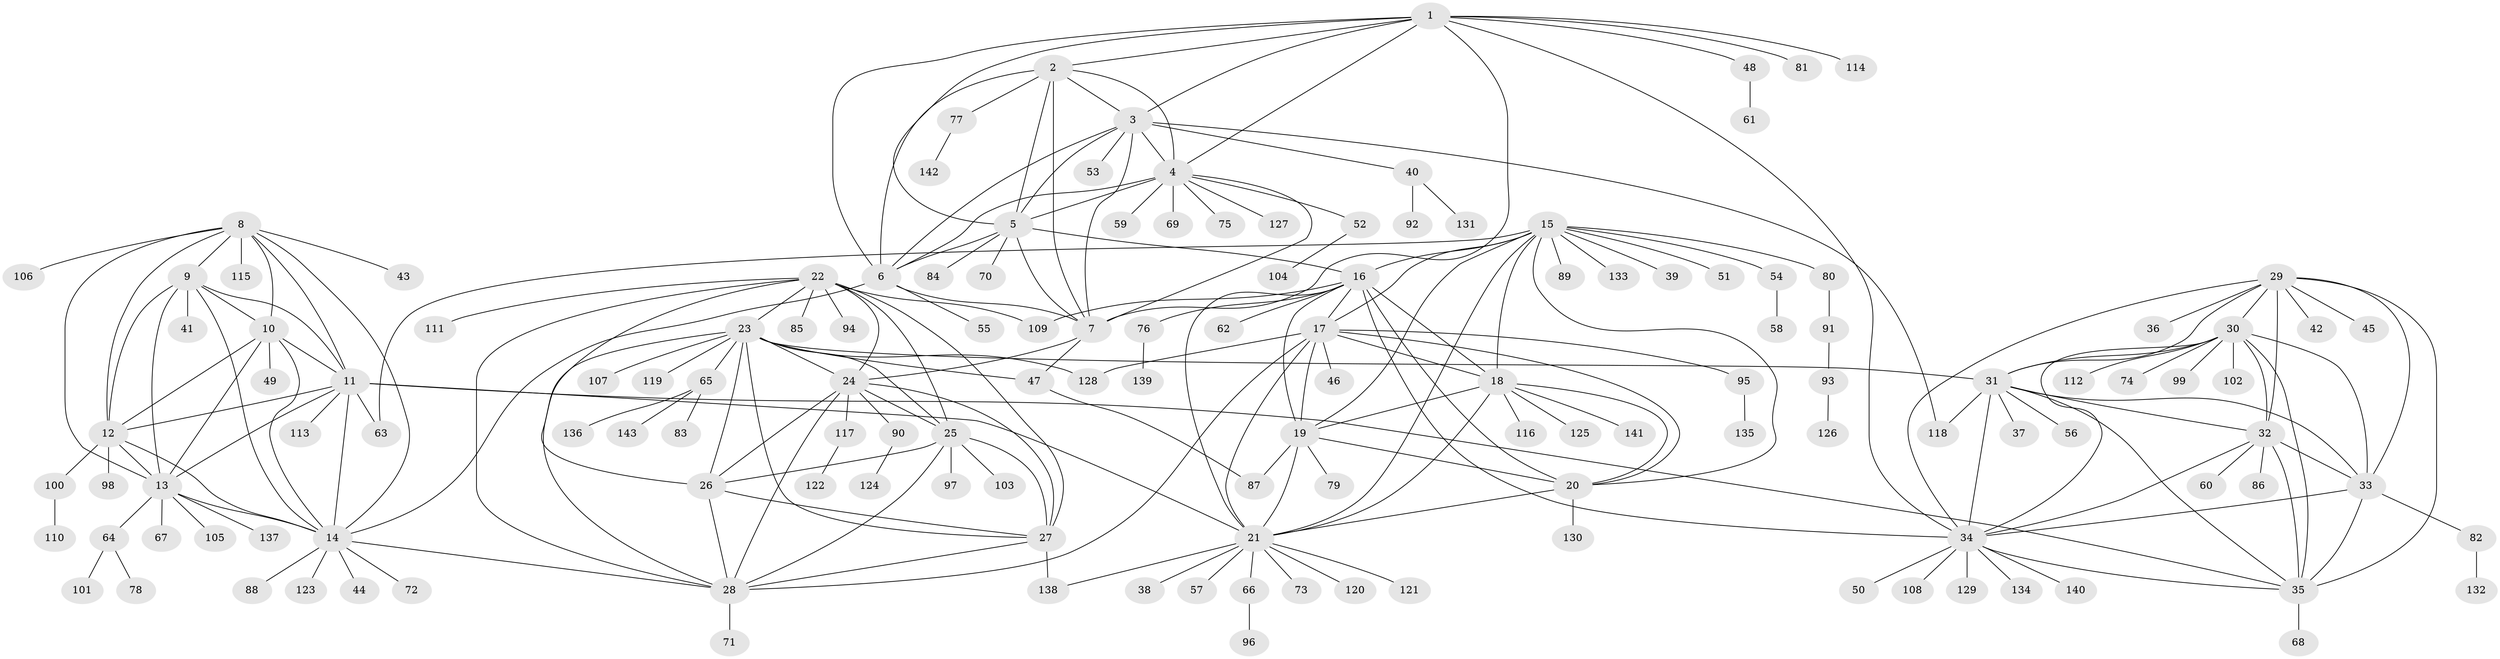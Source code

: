 // Generated by graph-tools (version 1.1) at 2025/02/03/09/25 03:02:36]
// undirected, 143 vertices, 230 edges
graph export_dot {
graph [start="1"]
  node [color=gray90,style=filled];
  1;
  2;
  3;
  4;
  5;
  6;
  7;
  8;
  9;
  10;
  11;
  12;
  13;
  14;
  15;
  16;
  17;
  18;
  19;
  20;
  21;
  22;
  23;
  24;
  25;
  26;
  27;
  28;
  29;
  30;
  31;
  32;
  33;
  34;
  35;
  36;
  37;
  38;
  39;
  40;
  41;
  42;
  43;
  44;
  45;
  46;
  47;
  48;
  49;
  50;
  51;
  52;
  53;
  54;
  55;
  56;
  57;
  58;
  59;
  60;
  61;
  62;
  63;
  64;
  65;
  66;
  67;
  68;
  69;
  70;
  71;
  72;
  73;
  74;
  75;
  76;
  77;
  78;
  79;
  80;
  81;
  82;
  83;
  84;
  85;
  86;
  87;
  88;
  89;
  90;
  91;
  92;
  93;
  94;
  95;
  96;
  97;
  98;
  99;
  100;
  101;
  102;
  103;
  104;
  105;
  106;
  107;
  108;
  109;
  110;
  111;
  112;
  113;
  114;
  115;
  116;
  117;
  118;
  119;
  120;
  121;
  122;
  123;
  124;
  125;
  126;
  127;
  128;
  129;
  130;
  131;
  132;
  133;
  134;
  135;
  136;
  137;
  138;
  139;
  140;
  141;
  142;
  143;
  1 -- 2;
  1 -- 3;
  1 -- 4;
  1 -- 5;
  1 -- 6;
  1 -- 7;
  1 -- 34;
  1 -- 48;
  1 -- 81;
  1 -- 114;
  2 -- 3;
  2 -- 4;
  2 -- 5;
  2 -- 6;
  2 -- 7;
  2 -- 77;
  3 -- 4;
  3 -- 5;
  3 -- 6;
  3 -- 7;
  3 -- 40;
  3 -- 53;
  3 -- 118;
  4 -- 5;
  4 -- 6;
  4 -- 7;
  4 -- 52;
  4 -- 59;
  4 -- 69;
  4 -- 75;
  4 -- 127;
  5 -- 6;
  5 -- 7;
  5 -- 16;
  5 -- 70;
  5 -- 84;
  6 -- 7;
  6 -- 14;
  6 -- 55;
  7 -- 24;
  7 -- 47;
  8 -- 9;
  8 -- 10;
  8 -- 11;
  8 -- 12;
  8 -- 13;
  8 -- 14;
  8 -- 43;
  8 -- 106;
  8 -- 115;
  9 -- 10;
  9 -- 11;
  9 -- 12;
  9 -- 13;
  9 -- 14;
  9 -- 41;
  10 -- 11;
  10 -- 12;
  10 -- 13;
  10 -- 14;
  10 -- 49;
  11 -- 12;
  11 -- 13;
  11 -- 14;
  11 -- 21;
  11 -- 35;
  11 -- 63;
  11 -- 113;
  12 -- 13;
  12 -- 14;
  12 -- 98;
  12 -- 100;
  13 -- 14;
  13 -- 64;
  13 -- 67;
  13 -- 105;
  13 -- 137;
  14 -- 28;
  14 -- 44;
  14 -- 72;
  14 -- 88;
  14 -- 123;
  15 -- 16;
  15 -- 17;
  15 -- 18;
  15 -- 19;
  15 -- 20;
  15 -- 21;
  15 -- 39;
  15 -- 51;
  15 -- 54;
  15 -- 63;
  15 -- 80;
  15 -- 89;
  15 -- 133;
  16 -- 17;
  16 -- 18;
  16 -- 19;
  16 -- 20;
  16 -- 21;
  16 -- 34;
  16 -- 62;
  16 -- 76;
  16 -- 109;
  17 -- 18;
  17 -- 19;
  17 -- 20;
  17 -- 21;
  17 -- 28;
  17 -- 46;
  17 -- 95;
  17 -- 128;
  18 -- 19;
  18 -- 20;
  18 -- 21;
  18 -- 116;
  18 -- 125;
  18 -- 141;
  19 -- 20;
  19 -- 21;
  19 -- 79;
  19 -- 87;
  20 -- 21;
  20 -- 130;
  21 -- 38;
  21 -- 57;
  21 -- 66;
  21 -- 73;
  21 -- 120;
  21 -- 121;
  21 -- 138;
  22 -- 23;
  22 -- 24;
  22 -- 25;
  22 -- 26;
  22 -- 27;
  22 -- 28;
  22 -- 85;
  22 -- 94;
  22 -- 109;
  22 -- 111;
  23 -- 24;
  23 -- 25;
  23 -- 26;
  23 -- 27;
  23 -- 28;
  23 -- 31;
  23 -- 47;
  23 -- 65;
  23 -- 107;
  23 -- 119;
  23 -- 128;
  24 -- 25;
  24 -- 26;
  24 -- 27;
  24 -- 28;
  24 -- 90;
  24 -- 117;
  25 -- 26;
  25 -- 27;
  25 -- 28;
  25 -- 97;
  25 -- 103;
  26 -- 27;
  26 -- 28;
  27 -- 28;
  27 -- 138;
  28 -- 71;
  29 -- 30;
  29 -- 31;
  29 -- 32;
  29 -- 33;
  29 -- 34;
  29 -- 35;
  29 -- 36;
  29 -- 42;
  29 -- 45;
  30 -- 31;
  30 -- 32;
  30 -- 33;
  30 -- 34;
  30 -- 35;
  30 -- 74;
  30 -- 99;
  30 -- 102;
  30 -- 112;
  31 -- 32;
  31 -- 33;
  31 -- 34;
  31 -- 35;
  31 -- 37;
  31 -- 56;
  31 -- 118;
  32 -- 33;
  32 -- 34;
  32 -- 35;
  32 -- 60;
  32 -- 86;
  33 -- 34;
  33 -- 35;
  33 -- 82;
  34 -- 35;
  34 -- 50;
  34 -- 108;
  34 -- 129;
  34 -- 134;
  34 -- 140;
  35 -- 68;
  40 -- 92;
  40 -- 131;
  47 -- 87;
  48 -- 61;
  52 -- 104;
  54 -- 58;
  64 -- 78;
  64 -- 101;
  65 -- 83;
  65 -- 136;
  65 -- 143;
  66 -- 96;
  76 -- 139;
  77 -- 142;
  80 -- 91;
  82 -- 132;
  90 -- 124;
  91 -- 93;
  93 -- 126;
  95 -- 135;
  100 -- 110;
  117 -- 122;
}
